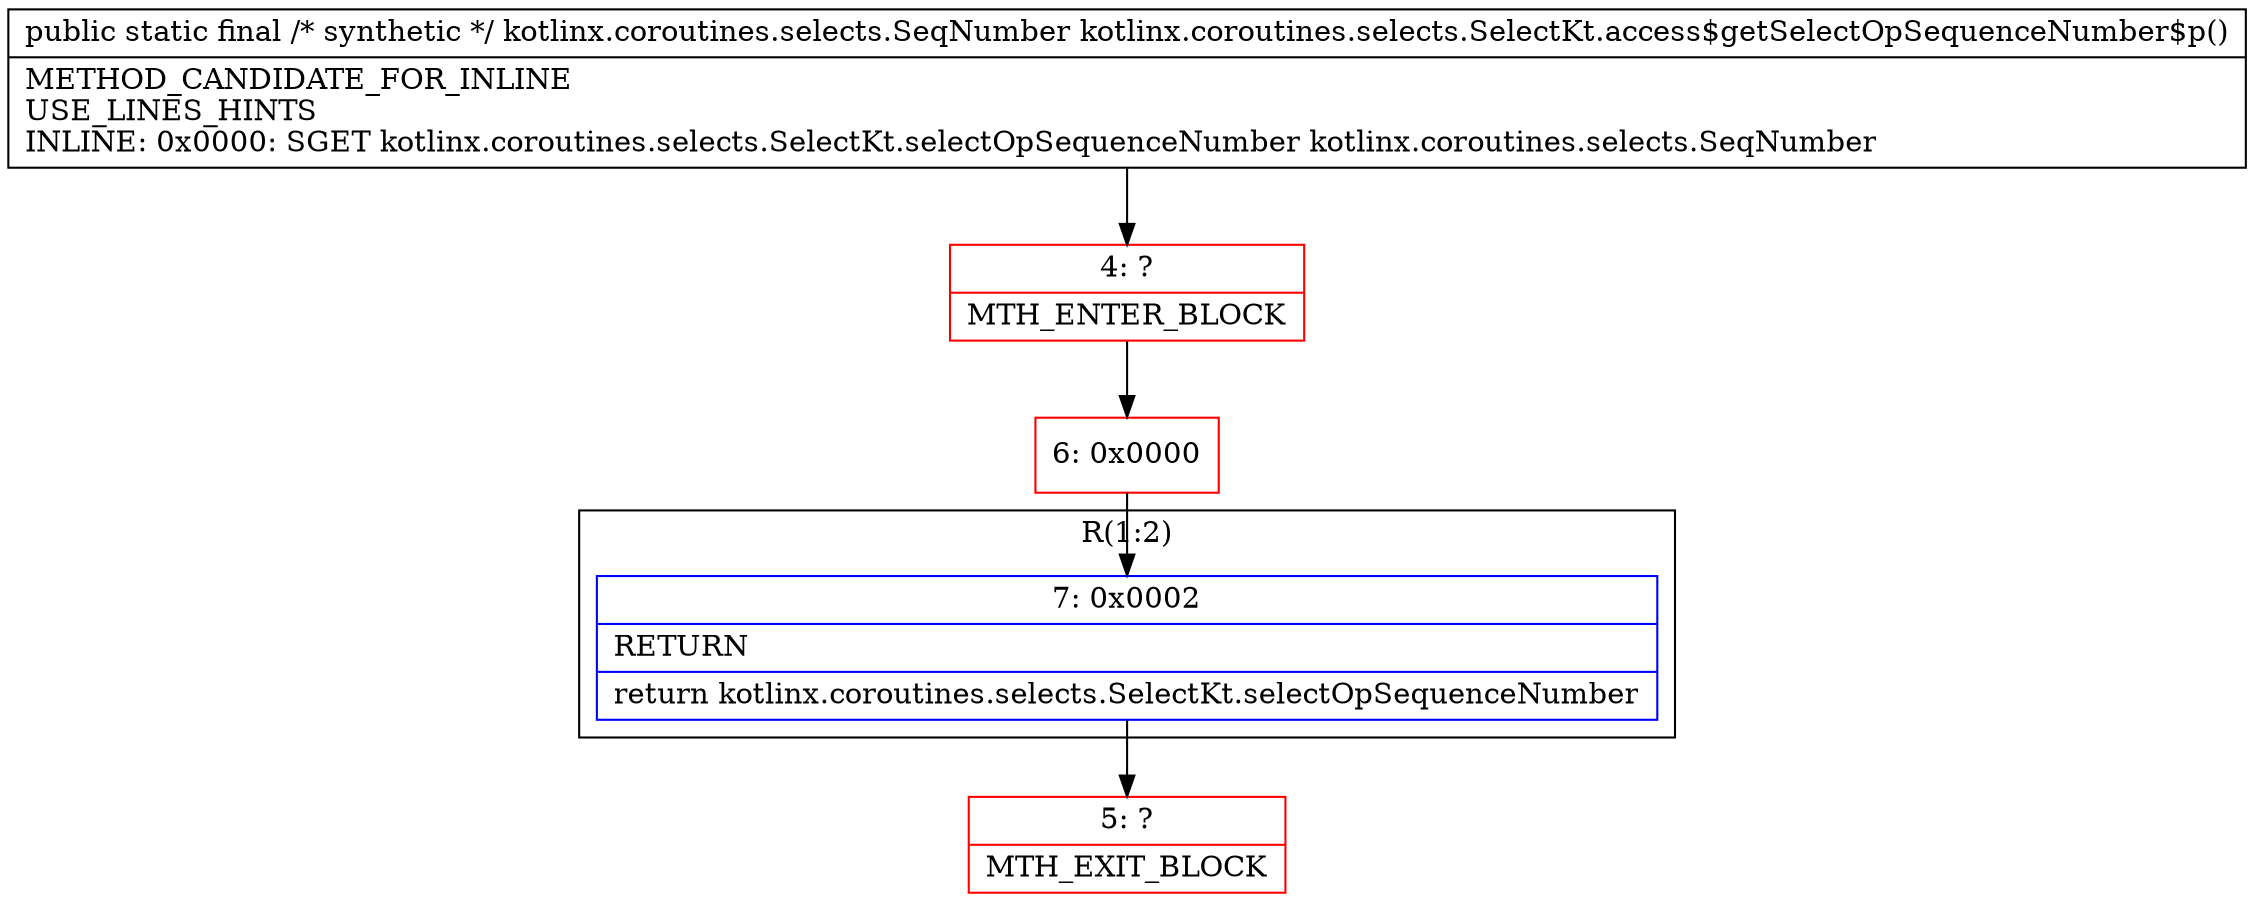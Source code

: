 digraph "CFG forkotlinx.coroutines.selects.SelectKt.access$getSelectOpSequenceNumber$p()Lkotlinx\/coroutines\/selects\/SeqNumber;" {
subgraph cluster_Region_1799716543 {
label = "R(1:2)";
node [shape=record,color=blue];
Node_7 [shape=record,label="{7\:\ 0x0002|RETURN\l|return kotlinx.coroutines.selects.SelectKt.selectOpSequenceNumber\l}"];
}
Node_4 [shape=record,color=red,label="{4\:\ ?|MTH_ENTER_BLOCK\l}"];
Node_6 [shape=record,color=red,label="{6\:\ 0x0000}"];
Node_5 [shape=record,color=red,label="{5\:\ ?|MTH_EXIT_BLOCK\l}"];
MethodNode[shape=record,label="{public static final \/* synthetic *\/ kotlinx.coroutines.selects.SeqNumber kotlinx.coroutines.selects.SelectKt.access$getSelectOpSequenceNumber$p()  | METHOD_CANDIDATE_FOR_INLINE\lUSE_LINES_HINTS\lINLINE: 0x0000: SGET   kotlinx.coroutines.selects.SelectKt.selectOpSequenceNumber kotlinx.coroutines.selects.SeqNumber\l}"];
MethodNode -> Node_4;Node_7 -> Node_5;
Node_4 -> Node_6;
Node_6 -> Node_7;
}

